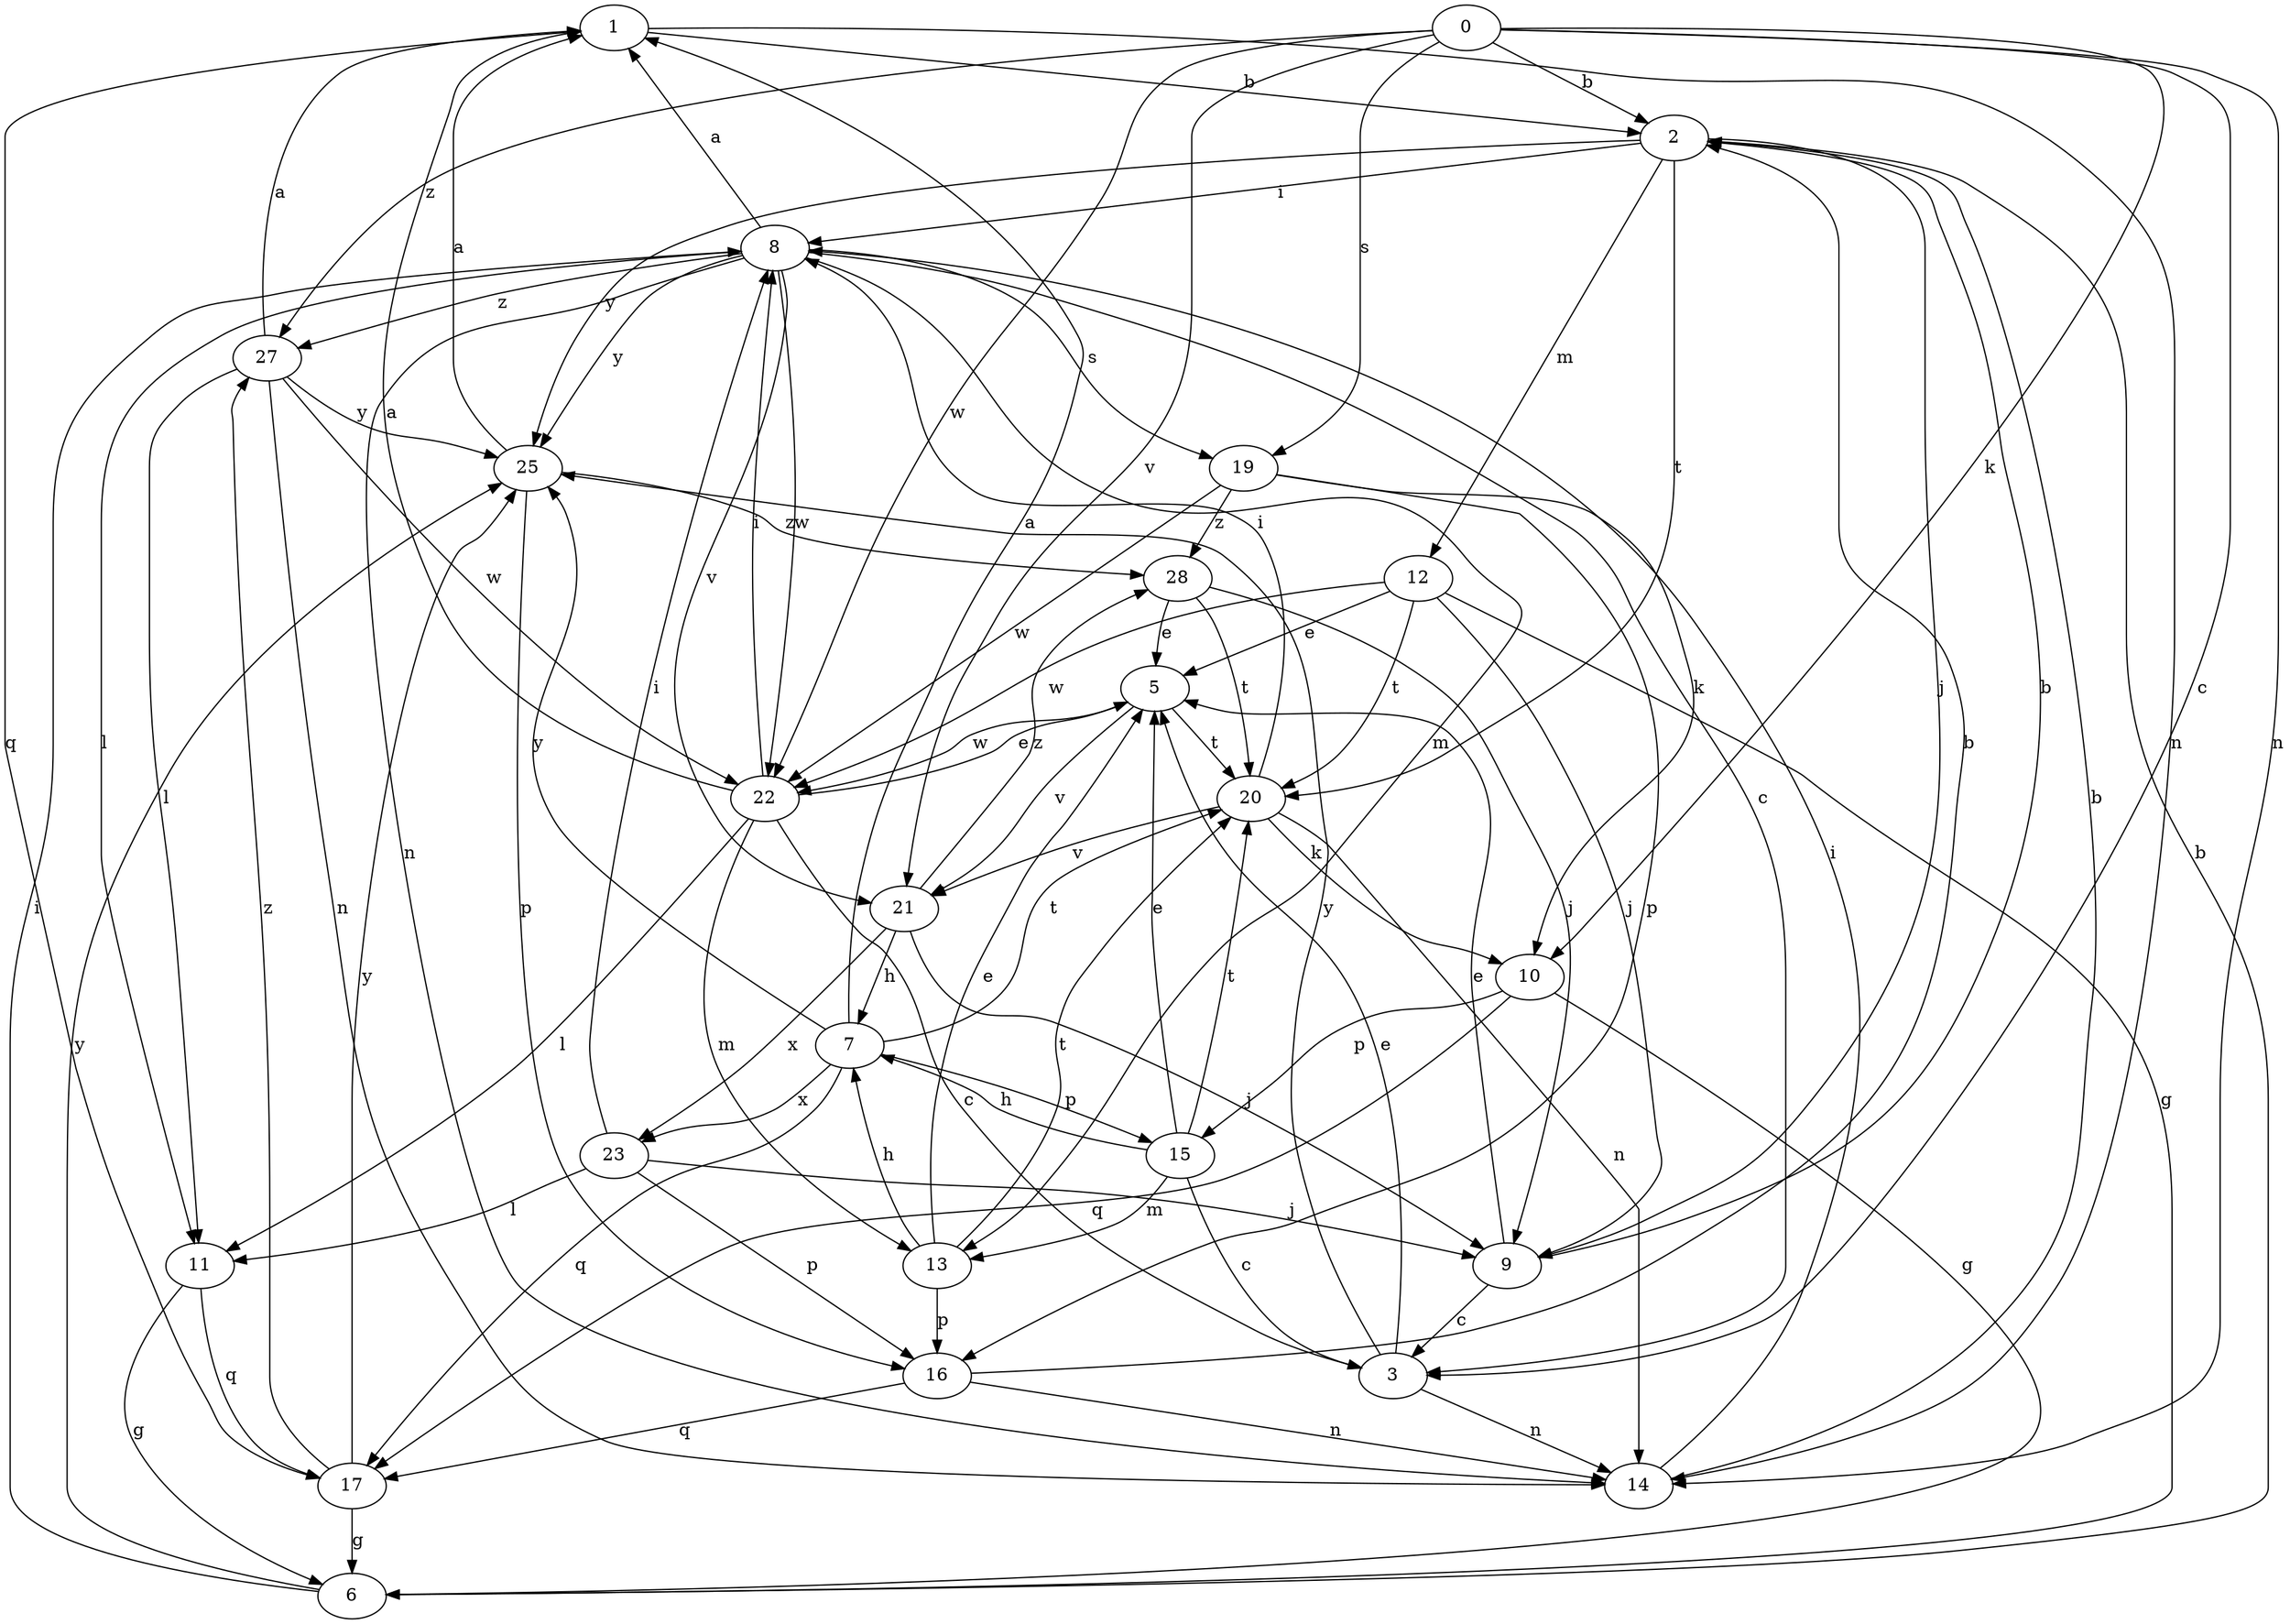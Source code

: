strict digraph  {
1;
2;
3;
5;
6;
7;
8;
9;
10;
11;
12;
13;
14;
15;
16;
17;
19;
20;
21;
22;
23;
25;
27;
0;
28;
1 -> 2  [label=b];
1 -> 14  [label=n];
1 -> 17  [label=q];
2 -> 8  [label=i];
2 -> 9  [label=j];
2 -> 12  [label=m];
2 -> 20  [label=t];
2 -> 25  [label=y];
3 -> 5  [label=e];
3 -> 14  [label=n];
3 -> 25  [label=y];
5 -> 20  [label=t];
5 -> 21  [label=v];
5 -> 22  [label=w];
6 -> 2  [label=b];
6 -> 8  [label=i];
6 -> 25  [label=y];
7 -> 1  [label=a];
7 -> 15  [label=p];
7 -> 17  [label=q];
7 -> 20  [label=t];
7 -> 23  [label=x];
7 -> 25  [label=y];
8 -> 1  [label=a];
8 -> 3  [label=c];
8 -> 11  [label=l];
8 -> 13  [label=m];
8 -> 14  [label=n];
8 -> 19  [label=s];
8 -> 21  [label=v];
8 -> 22  [label=w];
8 -> 25  [label=y];
8 -> 27  [label=z];
9 -> 2  [label=b];
9 -> 3  [label=c];
9 -> 5  [label=e];
10 -> 6  [label=g];
10 -> 15  [label=p];
10 -> 17  [label=q];
11 -> 6  [label=g];
11 -> 17  [label=q];
12 -> 5  [label=e];
12 -> 6  [label=g];
12 -> 9  [label=j];
12 -> 20  [label=t];
12 -> 22  [label=w];
13 -> 5  [label=e];
13 -> 7  [label=h];
13 -> 16  [label=p];
13 -> 20  [label=t];
14 -> 2  [label=b];
14 -> 8  [label=i];
15 -> 3  [label=c];
15 -> 5  [label=e];
15 -> 7  [label=h];
15 -> 13  [label=m];
15 -> 20  [label=t];
16 -> 2  [label=b];
16 -> 14  [label=n];
16 -> 17  [label=q];
17 -> 6  [label=g];
17 -> 25  [label=y];
17 -> 27  [label=z];
19 -> 10  [label=k];
19 -> 16  [label=p];
19 -> 22  [label=w];
19 -> 28  [label=z];
20 -> 8  [label=i];
20 -> 10  [label=k];
20 -> 14  [label=n];
20 -> 21  [label=v];
21 -> 7  [label=h];
21 -> 9  [label=j];
21 -> 23  [label=x];
21 -> 28  [label=z];
22 -> 1  [label=a];
22 -> 3  [label=c];
22 -> 5  [label=e];
22 -> 8  [label=i];
22 -> 11  [label=l];
22 -> 13  [label=m];
23 -> 8  [label=i];
23 -> 9  [label=j];
23 -> 11  [label=l];
23 -> 16  [label=p];
25 -> 1  [label=a];
25 -> 16  [label=p];
25 -> 28  [label=z];
27 -> 1  [label=a];
27 -> 11  [label=l];
27 -> 14  [label=n];
27 -> 22  [label=w];
27 -> 25  [label=y];
0 -> 2  [label=b];
0 -> 3  [label=c];
0 -> 10  [label=k];
0 -> 14  [label=n];
0 -> 19  [label=s];
0 -> 21  [label=v];
0 -> 22  [label=w];
0 -> 27  [label=z];
28 -> 5  [label=e];
28 -> 9  [label=j];
28 -> 20  [label=t];
}
